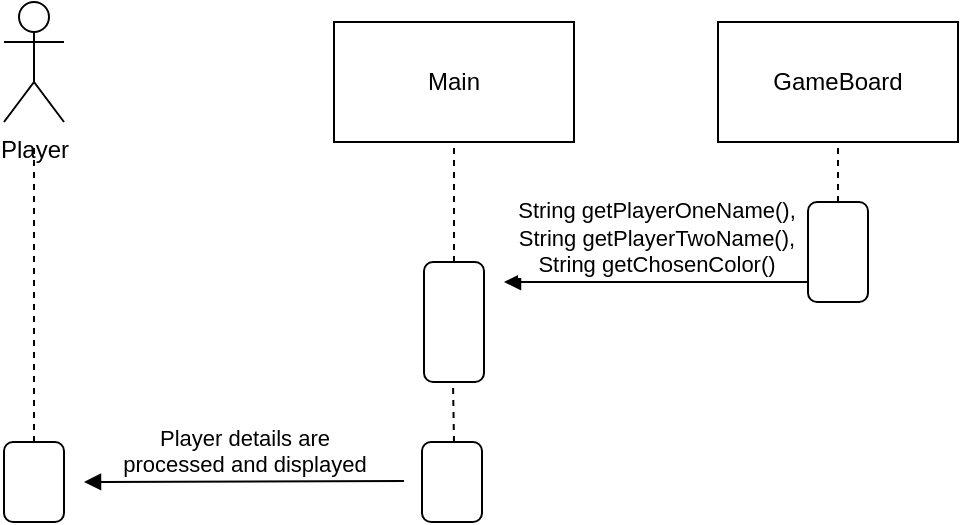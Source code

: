 <mxfile version="21.0.8" type="device"><diagram name="Page-1" id="YzlZ0DM4fhz69eoR4Agg"><mxGraphModel dx="880" dy="391" grid="1" gridSize="10" guides="1" tooltips="1" connect="1" arrows="1" fold="1" page="1" pageScale="1" pageWidth="827" pageHeight="1169" math="0" shadow="0"><root><mxCell id="0"/><mxCell id="1" parent="0"/><mxCell id="uENaKHFFxKYt2iw9QfF--5" value="Main" style="rounded=0;whiteSpace=wrap;html=1;" parent="1" vertex="1"><mxGeometry x="355" y="270" width="120" height="60" as="geometry"/></mxCell><mxCell id="uENaKHFFxKYt2iw9QfF--6" value="GameBoard" style="rounded=0;whiteSpace=wrap;html=1;" parent="1" vertex="1"><mxGeometry x="547" y="270" width="120" height="60" as="geometry"/></mxCell><mxCell id="uENaKHFFxKYt2iw9QfF--8" value="" style="endArrow=none;dashed=1;html=1;rounded=0;exitX=0.5;exitY=0;exitDx=0;exitDy=0;" parent="1" source="uENaKHFFxKYt2iw9QfF--7" edge="1"><mxGeometry width="50" height="50" relative="1" as="geometry"><mxPoint x="155" y="380" as="sourcePoint"/><mxPoint x="205" y="330" as="targetPoint"/></mxGeometry></mxCell><mxCell id="uENaKHFFxKYt2iw9QfF--10" value="Player" style="shape=umlActor;verticalLabelPosition=bottom;verticalAlign=top;html=1;" parent="1" vertex="1"><mxGeometry x="190" y="260" width="30" height="60" as="geometry"/></mxCell><mxCell id="uENaKHFFxKYt2iw9QfF--11" value="" style="rounded=1;whiteSpace=wrap;html=1;" parent="1" vertex="1"><mxGeometry x="400" y="390" width="30" height="60" as="geometry"/></mxCell><mxCell id="uENaKHFFxKYt2iw9QfF--12" value="" style="endArrow=none;dashed=1;html=1;rounded=0;exitX=0.5;exitY=0;exitDx=0;exitDy=0;" parent="1" source="uENaKHFFxKYt2iw9QfF--11" edge="1"><mxGeometry width="50" height="50" relative="1" as="geometry"><mxPoint x="365" y="380" as="sourcePoint"/><mxPoint x="415" y="330" as="targetPoint"/></mxGeometry></mxCell><mxCell id="uENaKHFFxKYt2iw9QfF--13" value="" style="rounded=1;whiteSpace=wrap;html=1;" parent="1" vertex="1"><mxGeometry x="592" y="360" width="30" height="50" as="geometry"/></mxCell><mxCell id="uENaKHFFxKYt2iw9QfF--14" value="" style="endArrow=none;dashed=1;html=1;rounded=0;exitX=0.5;exitY=0;exitDx=0;exitDy=0;" parent="1" source="uENaKHFFxKYt2iw9QfF--13" edge="1"><mxGeometry width="50" height="50" relative="1" as="geometry"><mxPoint x="557" y="380" as="sourcePoint"/><mxPoint x="607" y="330" as="targetPoint"/></mxGeometry></mxCell><mxCell id="uENaKHFFxKYt2iw9QfF--16" value="" style="endArrow=none;dashed=1;html=1;rounded=0;startArrow=none;" parent="1" source="uENaKHFFxKYt2iw9QfF--7" edge="1"><mxGeometry width="50" height="50" relative="1" as="geometry"><mxPoint x="205" y="490" as="sourcePoint"/><mxPoint x="205" y="430" as="targetPoint"/></mxGeometry></mxCell><mxCell id="uENaKHFFxKYt2iw9QfF--35" value="String getPlayerOneName(),&lt;br&gt;&lt;div&gt;String getPlayerTwoName(), &lt;br&gt;&lt;/div&gt;&lt;div&gt;String getChosenColor()&lt;/div&gt;" style="html=1;verticalAlign=bottom;endArrow=block;edgeStyle=elbowEdgeStyle;elbow=vertical;curved=0;rounded=0;" parent="1" edge="1"><mxGeometry width="80" relative="1" as="geometry"><mxPoint x="592" y="400" as="sourcePoint"/><mxPoint x="440" y="400" as="targetPoint"/></mxGeometry></mxCell><mxCell id="uENaKHFFxKYt2iw9QfF--7" value="" style="rounded=1;whiteSpace=wrap;html=1;" parent="1" vertex="1"><mxGeometry x="190" y="480" width="30" height="40" as="geometry"/></mxCell><mxCell id="uENaKHFFxKYt2iw9QfF--37" value="" style="endArrow=none;dashed=1;html=1;rounded=0;" parent="1" edge="1"><mxGeometry width="50" height="50" relative="1" as="geometry"><mxPoint x="415" y="480" as="sourcePoint"/><mxPoint x="414.5" y="450" as="targetPoint"/></mxGeometry></mxCell><mxCell id="uENaKHFFxKYt2iw9QfF--38" value="" style="rounded=1;whiteSpace=wrap;html=1;" parent="1" vertex="1"><mxGeometry x="399" y="480" width="30" height="40" as="geometry"/></mxCell><mxCell id="uENaKHFFxKYt2iw9QfF--39" value="Player details are &lt;br&gt;processed and displayed" style="html=1;verticalAlign=bottom;endArrow=block;edgeStyle=elbowEdgeStyle;elbow=vertical;curved=0;rounded=0;" parent="1" edge="1"><mxGeometry width="80" relative="1" as="geometry"><mxPoint x="390" y="499.5" as="sourcePoint"/><mxPoint x="230" y="500" as="targetPoint"/></mxGeometry></mxCell></root></mxGraphModel></diagram></mxfile>